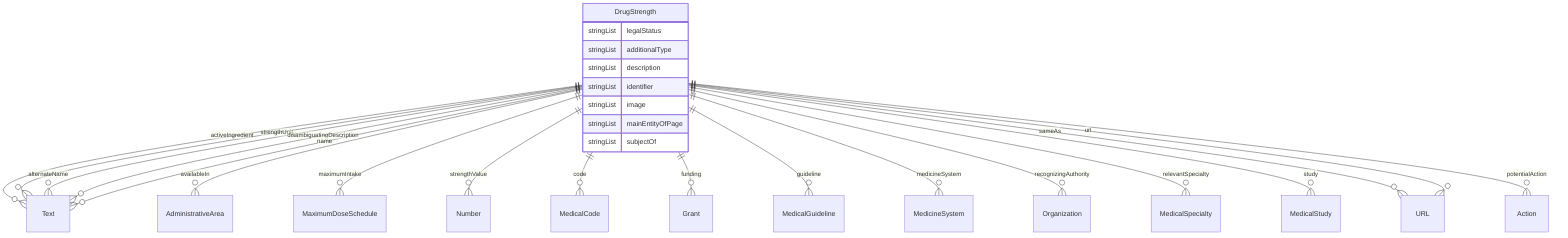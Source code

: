 erDiagram
DrugStrength {
    stringList legalStatus  
    stringList additionalType  
    stringList description  
    stringList identifier  
    stringList image  
    stringList mainEntityOfPage  
    stringList subjectOf  
}

DrugStrength ||--}o Text : "activeIngredient"
DrugStrength ||--}o AdministrativeArea : "availableIn"
DrugStrength ||--}o MaximumDoseSchedule : "maximumIntake"
DrugStrength ||--}o Text : "strengthUnit"
DrugStrength ||--}o Number : "strengthValue"
DrugStrength ||--}o MedicalCode : "code"
DrugStrength ||--}o Grant : "funding"
DrugStrength ||--}o MedicalGuideline : "guideline"
DrugStrength ||--}o MedicineSystem : "medicineSystem"
DrugStrength ||--}o Organization : "recognizingAuthority"
DrugStrength ||--}o MedicalSpecialty : "relevantSpecialty"
DrugStrength ||--}o MedicalStudy : "study"
DrugStrength ||--}o Text : "alternateName"
DrugStrength ||--}o Text : "disambiguatingDescription"
DrugStrength ||--}o Text : "name"
DrugStrength ||--}o URL : "sameAs"
DrugStrength ||--}o Action : "potentialAction"
DrugStrength ||--}o URL : "url"